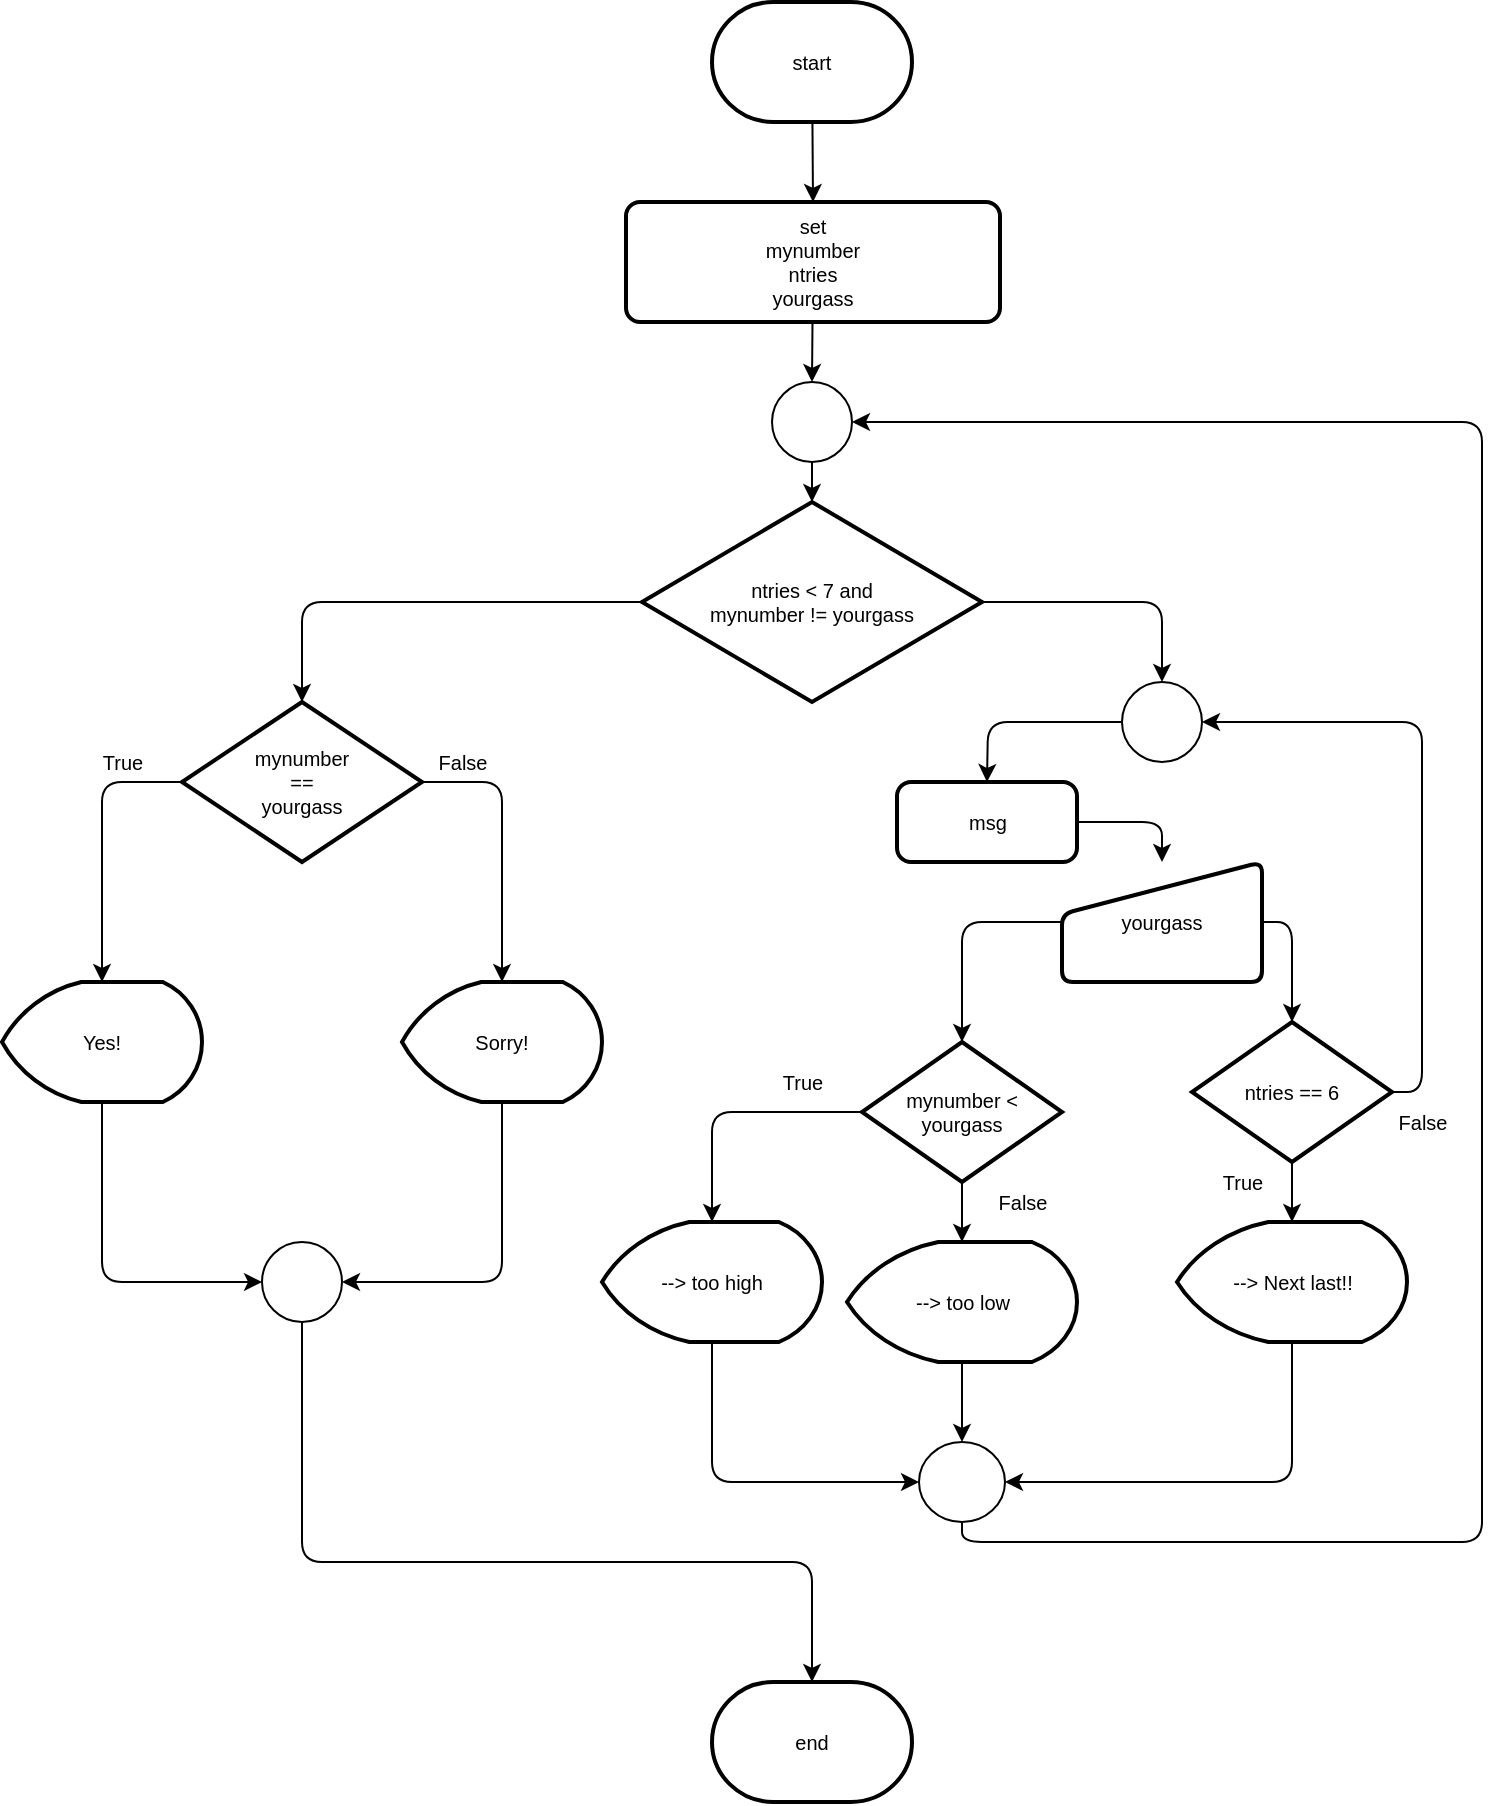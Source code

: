 <mxfile>
    <diagram id="_hf57e7TZLWNHuzSeNNj" name="Page-1">
        <mxGraphModel dx="1720" dy="557" grid="1" gridSize="10" guides="1" tooltips="1" connect="1" arrows="1" fold="1" page="1" pageScale="1" pageWidth="850" pageHeight="1100" math="0" shadow="0">
            <root>
                <mxCell id="0"/>
                <mxCell id="1" parent="0"/>
                <mxCell id="30" style="edgeStyle=none;html=1;entryX=0.5;entryY=0;entryDx=0;entryDy=0;fontSize=10;" parent="1" source="2" target="3" edge="1">
                    <mxGeometry relative="1" as="geometry"/>
                </mxCell>
                <mxCell id="2" value="start" style="strokeWidth=2;html=1;shape=mxgraph.flowchart.terminator;whiteSpace=wrap;fontSize=10;" parent="1" vertex="1">
                    <mxGeometry x="375" y="70" width="100" height="60" as="geometry"/>
                </mxCell>
                <mxCell id="28" style="edgeStyle=none;html=1;entryX=0.5;entryY=0;entryDx=0;entryDy=0;entryPerimeter=0;fontSize=10;" parent="1" source="3" target="27" edge="1">
                    <mxGeometry relative="1" as="geometry"/>
                </mxCell>
                <mxCell id="3" value="set&lt;br style=&quot;font-size: 10px;&quot;&gt;mynumber&lt;br style=&quot;font-size: 10px;&quot;&gt;ntries&lt;br style=&quot;font-size: 10px;&quot;&gt;yourgass" style="rounded=1;whiteSpace=wrap;html=1;absoluteArcSize=1;arcSize=14;strokeWidth=2;fontSize=10;" parent="1" vertex="1">
                    <mxGeometry x="332" y="170" width="187" height="60" as="geometry"/>
                </mxCell>
                <mxCell id="14" style="edgeStyle=none;html=1;entryX=0.5;entryY=0;entryDx=0;entryDy=0;entryPerimeter=0;fontSize=10;" parent="1" source="4" target="13" edge="1">
                    <mxGeometry relative="1" as="geometry">
                        <Array as="points">
                            <mxPoint x="600" y="370"/>
                        </Array>
                    </mxGeometry>
                </mxCell>
                <mxCell id="45" style="edgeStyle=none;html=1;entryX=0.5;entryY=0;entryDx=0;entryDy=0;entryPerimeter=0;fontSize=10;" parent="1" source="4" target="5" edge="1">
                    <mxGeometry relative="1" as="geometry">
                        <Array as="points">
                            <mxPoint x="170" y="370"/>
                        </Array>
                    </mxGeometry>
                </mxCell>
                <mxCell id="4" value="ntries &amp;lt; 7 and&lt;br style=&quot;font-size: 10px;&quot;&gt;mynumber != yourgass" style="strokeWidth=2;html=1;shape=mxgraph.flowchart.decision;whiteSpace=wrap;fontSize=10;" parent="1" vertex="1">
                    <mxGeometry x="340" y="320" width="170" height="100" as="geometry"/>
                </mxCell>
                <mxCell id="48" style="edgeStyle=none;html=1;entryX=0.5;entryY=0;entryDx=0;entryDy=0;entryPerimeter=0;fontSize=10;" parent="1" source="5" target="47" edge="1">
                    <mxGeometry relative="1" as="geometry">
                        <Array as="points">
                            <mxPoint x="270" y="460"/>
                        </Array>
                    </mxGeometry>
                </mxCell>
                <mxCell id="49" style="edgeStyle=none;html=1;entryX=0.5;entryY=0;entryDx=0;entryDy=0;entryPerimeter=0;fontSize=10;" parent="1" source="5" target="46" edge="1">
                    <mxGeometry relative="1" as="geometry">
                        <Array as="points">
                            <mxPoint x="70" y="460"/>
                        </Array>
                    </mxGeometry>
                </mxCell>
                <mxCell id="5" value="mynumber &lt;br style=&quot;font-size: 10px;&quot;&gt;== &lt;br style=&quot;font-size: 10px;&quot;&gt;yourgass" style="strokeWidth=2;html=1;shape=mxgraph.flowchart.decision;whiteSpace=wrap;fontSize=10;" parent="1" vertex="1">
                    <mxGeometry x="110" y="420" width="120" height="80" as="geometry"/>
                </mxCell>
                <mxCell id="18" style="edgeStyle=none;html=1;entryX=0.5;entryY=0;entryDx=0;entryDy=0;entryPerimeter=0;fontSize=10;" parent="1" source="8" target="17" edge="1">
                    <mxGeometry relative="1" as="geometry"/>
                </mxCell>
                <mxCell id="36" style="edgeStyle=none;html=1;entryX=1;entryY=0.5;entryDx=0;entryDy=0;entryPerimeter=0;fontSize=10;" parent="1" source="8" target="13" edge="1">
                    <mxGeometry relative="1" as="geometry">
                        <Array as="points">
                            <mxPoint x="730" y="615"/>
                            <mxPoint x="730" y="430"/>
                        </Array>
                    </mxGeometry>
                </mxCell>
                <mxCell id="8" value="ntries == 6" style="strokeWidth=2;html=1;shape=mxgraph.flowchart.decision;whiteSpace=wrap;fontSize=10;" parent="1" vertex="1">
                    <mxGeometry x="615" y="580" width="100" height="70" as="geometry"/>
                </mxCell>
                <mxCell id="43" style="edgeStyle=none;html=1;entryX=0.5;entryY=0;entryDx=0;entryDy=0;entryPerimeter=0;fontSize=10;" parent="1" source="9" target="21" edge="1">
                    <mxGeometry relative="1" as="geometry"/>
                </mxCell>
                <mxCell id="44" style="edgeStyle=none;html=1;entryX=0.5;entryY=0;entryDx=0;entryDy=0;entryPerimeter=0;fontSize=10;" parent="1" source="9" target="19" edge="1">
                    <mxGeometry relative="1" as="geometry">
                        <Array as="points">
                            <mxPoint x="375" y="625"/>
                        </Array>
                    </mxGeometry>
                </mxCell>
                <mxCell id="9" value="mynumber &amp;lt; yourgass" style="strokeWidth=2;html=1;shape=mxgraph.flowchart.decision;whiteSpace=wrap;fontSize=10;" parent="1" vertex="1">
                    <mxGeometry x="450" y="590" width="100" height="70" as="geometry"/>
                </mxCell>
                <mxCell id="39" style="edgeStyle=none;html=1;entryX=0.5;entryY=0;entryDx=0;entryDy=0;fontSize=10;" parent="1" source="13" target="37" edge="1">
                    <mxGeometry relative="1" as="geometry">
                        <Array as="points">
                            <mxPoint x="513" y="430"/>
                        </Array>
                    </mxGeometry>
                </mxCell>
                <mxCell id="13" value="" style="verticalLabelPosition=bottom;verticalAlign=top;html=1;shape=mxgraph.flowchart.on-page_reference;fontSize=10;" parent="1" vertex="1">
                    <mxGeometry x="580" y="410" width="40" height="40" as="geometry"/>
                </mxCell>
                <mxCell id="31" style="edgeStyle=none;html=1;entryX=1;entryY=0.5;entryDx=0;entryDy=0;entryPerimeter=0;fontSize=10;" parent="1" source="17" target="23" edge="1">
                    <mxGeometry relative="1" as="geometry">
                        <Array as="points">
                            <mxPoint x="665" y="810"/>
                        </Array>
                    </mxGeometry>
                </mxCell>
                <mxCell id="17" value="--&amp;gt; Next last!!" style="strokeWidth=2;html=1;shape=mxgraph.flowchart.display;whiteSpace=wrap;fontSize=10;" parent="1" vertex="1">
                    <mxGeometry x="607.5" y="680" width="115" height="60" as="geometry"/>
                </mxCell>
                <mxCell id="24" style="edgeStyle=none;html=1;entryX=0;entryY=0.5;entryDx=0;entryDy=0;entryPerimeter=0;fontSize=10;" parent="1" source="19" target="23" edge="1">
                    <mxGeometry relative="1" as="geometry">
                        <Array as="points">
                            <mxPoint x="375" y="810"/>
                        </Array>
                    </mxGeometry>
                </mxCell>
                <mxCell id="19" value="--&amp;gt; too high" style="strokeWidth=2;html=1;shape=mxgraph.flowchart.display;whiteSpace=wrap;fontSize=10;" parent="1" vertex="1">
                    <mxGeometry x="320" y="680" width="110" height="60" as="geometry"/>
                </mxCell>
                <mxCell id="32" style="edgeStyle=none;html=1;entryX=0.5;entryY=0;entryDx=0;entryDy=0;entryPerimeter=0;fontSize=10;" parent="1" source="21" target="23" edge="1">
                    <mxGeometry relative="1" as="geometry"/>
                </mxCell>
                <mxCell id="21" value="--&amp;gt; too low" style="strokeWidth=2;html=1;shape=mxgraph.flowchart.display;whiteSpace=wrap;fontSize=10;direction=east;" parent="1" vertex="1">
                    <mxGeometry x="442.5" y="690" width="115" height="60" as="geometry"/>
                </mxCell>
                <mxCell id="34" style="edgeStyle=none;html=1;fontSize=10;entryX=1;entryY=0.5;entryDx=0;entryDy=0;entryPerimeter=0;" parent="1" source="23" target="27" edge="1">
                    <mxGeometry relative="1" as="geometry">
                        <mxPoint x="530" y="460" as="targetPoint"/>
                        <Array as="points">
                            <mxPoint x="500" y="840"/>
                            <mxPoint x="760" y="840"/>
                            <mxPoint x="760" y="280"/>
                        </Array>
                    </mxGeometry>
                </mxCell>
                <mxCell id="23" value="" style="verticalLabelPosition=bottom;verticalAlign=top;html=1;shape=mxgraph.flowchart.on-page_reference;fontSize=10;" parent="1" vertex="1">
                    <mxGeometry x="478.5" y="790" width="43" height="40" as="geometry"/>
                </mxCell>
                <mxCell id="29" style="edgeStyle=none;html=1;entryX=0.5;entryY=0;entryDx=0;entryDy=0;entryPerimeter=0;fontSize=10;" parent="1" source="27" target="4" edge="1">
                    <mxGeometry relative="1" as="geometry"/>
                </mxCell>
                <mxCell id="27" value="" style="verticalLabelPosition=bottom;verticalAlign=top;html=1;shape=mxgraph.flowchart.on-page_reference;fontSize=10;" parent="1" vertex="1">
                    <mxGeometry x="405" y="260" width="40" height="40" as="geometry"/>
                </mxCell>
                <mxCell id="41" style="edgeStyle=none;html=1;entryX=0.5;entryY=0;entryDx=0;entryDy=0;entryPerimeter=0;fontSize=10;exitX=1;exitY=0.5;exitDx=0;exitDy=0;" parent="1" source="35" target="8" edge="1">
                    <mxGeometry relative="1" as="geometry">
                        <mxPoint x="660" y="540" as="sourcePoint"/>
                        <Array as="points">
                            <mxPoint x="665" y="530"/>
                        </Array>
                    </mxGeometry>
                </mxCell>
                <mxCell id="42" style="edgeStyle=none;html=1;entryX=0.5;entryY=0;entryDx=0;entryDy=0;entryPerimeter=0;fontSize=10;" parent="1" source="35" target="9" edge="1">
                    <mxGeometry relative="1" as="geometry">
                        <Array as="points">
                            <mxPoint x="500" y="530"/>
                        </Array>
                    </mxGeometry>
                </mxCell>
                <mxCell id="35" value="yourgass" style="html=1;strokeWidth=2;shape=manualInput;whiteSpace=wrap;rounded=1;size=26;arcSize=11;fontSize=10;" parent="1" vertex="1">
                    <mxGeometry x="550" y="500" width="100" height="60" as="geometry"/>
                </mxCell>
                <mxCell id="40" style="edgeStyle=none;html=1;entryX=0.5;entryY=0;entryDx=0;entryDy=0;fontSize=10;" parent="1" source="37" target="35" edge="1">
                    <mxGeometry relative="1" as="geometry">
                        <Array as="points">
                            <mxPoint x="600" y="480"/>
                        </Array>
                    </mxGeometry>
                </mxCell>
                <mxCell id="37" value="msg" style="rounded=1;whiteSpace=wrap;html=1;absoluteArcSize=1;arcSize=14;strokeWidth=2;fontSize=10;" parent="1" vertex="1">
                    <mxGeometry x="467.5" y="460" width="90" height="40" as="geometry"/>
                </mxCell>
                <mxCell id="51" style="edgeStyle=none;html=1;entryX=0;entryY=0.5;entryDx=0;entryDy=0;entryPerimeter=0;fontSize=10;" parent="1" source="46" target="50" edge="1">
                    <mxGeometry relative="1" as="geometry">
                        <Array as="points">
                            <mxPoint x="70" y="710"/>
                        </Array>
                    </mxGeometry>
                </mxCell>
                <mxCell id="46" value="Yes!" style="strokeWidth=2;html=1;shape=mxgraph.flowchart.display;whiteSpace=wrap;fontSize=10;" parent="1" vertex="1">
                    <mxGeometry x="20" y="560" width="100" height="60" as="geometry"/>
                </mxCell>
                <mxCell id="52" style="edgeStyle=none;html=1;entryX=1;entryY=0.5;entryDx=0;entryDy=0;entryPerimeter=0;fontSize=10;" parent="1" source="47" target="50" edge="1">
                    <mxGeometry relative="1" as="geometry">
                        <Array as="points">
                            <mxPoint x="270" y="710"/>
                        </Array>
                    </mxGeometry>
                </mxCell>
                <mxCell id="47" value="Sorry!" style="strokeWidth=2;html=1;shape=mxgraph.flowchart.display;whiteSpace=wrap;fontSize=10;" parent="1" vertex="1">
                    <mxGeometry x="220" y="560" width="100" height="60" as="geometry"/>
                </mxCell>
                <mxCell id="54" style="edgeStyle=none;html=1;entryX=0.5;entryY=0;entryDx=0;entryDy=0;entryPerimeter=0;fontSize=10;" parent="1" source="50" target="53" edge="1">
                    <mxGeometry relative="1" as="geometry">
                        <Array as="points">
                            <mxPoint x="170" y="850"/>
                            <mxPoint x="425" y="850"/>
                        </Array>
                    </mxGeometry>
                </mxCell>
                <mxCell id="50" value="" style="verticalLabelPosition=bottom;verticalAlign=top;html=1;shape=mxgraph.flowchart.on-page_reference;fontSize=10;" parent="1" vertex="1">
                    <mxGeometry x="150" y="690" width="40" height="40" as="geometry"/>
                </mxCell>
                <mxCell id="53" value="end" style="strokeWidth=2;html=1;shape=mxgraph.flowchart.terminator;whiteSpace=wrap;fontSize=10;" parent="1" vertex="1">
                    <mxGeometry x="375" y="910" width="100" height="60" as="geometry"/>
                </mxCell>
                <mxCell id="55" value="True" style="text;html=1;align=center;verticalAlign=middle;resizable=0;points=[];autosize=1;strokeColor=none;fillColor=none;fontSize=10;" parent="1" vertex="1">
                    <mxGeometry x="60" y="440" width="40" height="20" as="geometry"/>
                </mxCell>
                <mxCell id="56" value="False" style="text;html=1;align=center;verticalAlign=middle;resizable=0;points=[];autosize=1;strokeColor=none;fillColor=none;fontSize=10;" parent="1" vertex="1">
                    <mxGeometry x="230" y="440" width="40" height="20" as="geometry"/>
                </mxCell>
                <mxCell id="58" value="True" style="text;html=1;align=center;verticalAlign=middle;resizable=0;points=[];autosize=1;strokeColor=none;fillColor=none;fontSize=10;" parent="1" vertex="1">
                    <mxGeometry x="400" y="600" width="40" height="20" as="geometry"/>
                </mxCell>
                <mxCell id="59" value="False" style="text;html=1;align=center;verticalAlign=middle;resizable=0;points=[];autosize=1;strokeColor=none;fillColor=none;fontSize=10;" parent="1" vertex="1">
                    <mxGeometry x="510" y="660" width="40" height="20" as="geometry"/>
                </mxCell>
                <mxCell id="60" value="True" style="text;html=1;align=center;verticalAlign=middle;resizable=0;points=[];autosize=1;strokeColor=none;fillColor=none;fontSize=10;" vertex="1" parent="1">
                    <mxGeometry x="620" y="650" width="40" height="20" as="geometry"/>
                </mxCell>
                <mxCell id="61" value="False" style="text;html=1;align=center;verticalAlign=middle;resizable=0;points=[];autosize=1;strokeColor=none;fillColor=none;fontSize=10;" vertex="1" parent="1">
                    <mxGeometry x="710" y="620" width="40" height="20" as="geometry"/>
                </mxCell>
            </root>
        </mxGraphModel>
    </diagram>
</mxfile>